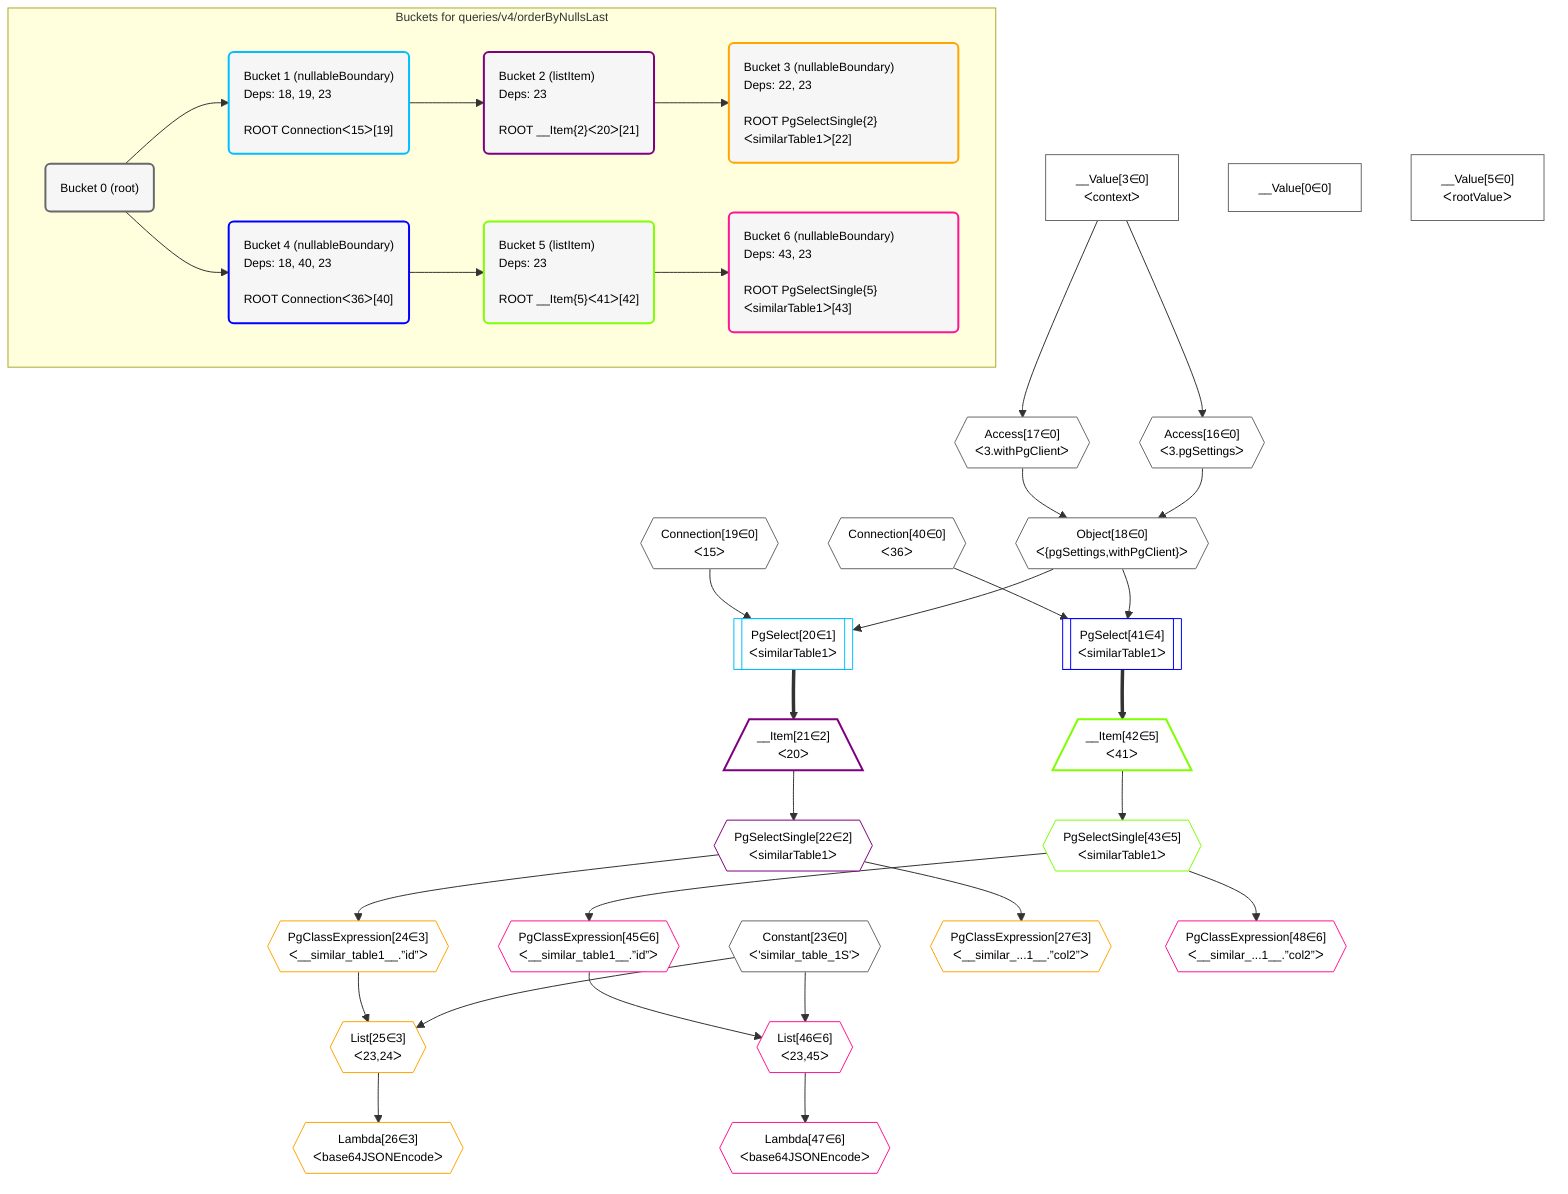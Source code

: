 %%{init: {'themeVariables': { 'fontSize': '12px'}}}%%
graph TD
    classDef path fill:#eee,stroke:#000,color:#000
    classDef plan fill:#fff,stroke-width:1px,color:#000
    classDef itemplan fill:#fff,stroke-width:2px,color:#000
    classDef unbatchedplan fill:#dff,stroke-width:1px,color:#000
    classDef sideeffectplan fill:#fcc,stroke-width:2px,color:#000
    classDef bucket fill:#f6f6f6,color:#000,stroke-width:2px,text-align:left


    %% plan dependencies
    Object18{{"Object[18∈0]<br />ᐸ{pgSettings,withPgClient}ᐳ"}}:::plan
    Access16{{"Access[16∈0]<br />ᐸ3.pgSettingsᐳ"}}:::plan
    Access17{{"Access[17∈0]<br />ᐸ3.withPgClientᐳ"}}:::plan
    Access16 & Access17 --> Object18
    __Value3["__Value[3∈0]<br />ᐸcontextᐳ"]:::plan
    __Value3 --> Access16
    __Value3 --> Access17
    __Value0["__Value[0∈0]"]:::plan
    __Value5["__Value[5∈0]<br />ᐸrootValueᐳ"]:::plan
    Connection19{{"Connection[19∈0]<br />ᐸ15ᐳ"}}:::plan
    Constant23{{"Constant[23∈0]<br />ᐸ'similar_table_1S'ᐳ"}}:::plan
    Connection40{{"Connection[40∈0]<br />ᐸ36ᐳ"}}:::plan
    PgSelect41[["PgSelect[41∈4]<br />ᐸsimilarTable1ᐳ"]]:::plan
    Object18 & Connection40 --> PgSelect41
    PgSelect20[["PgSelect[20∈1]<br />ᐸsimilarTable1ᐳ"]]:::plan
    Object18 & Connection19 --> PgSelect20
    __Item21[/"__Item[21∈2]<br />ᐸ20ᐳ"\]:::itemplan
    PgSelect20 ==> __Item21
    PgSelectSingle22{{"PgSelectSingle[22∈2]<br />ᐸsimilarTable1ᐳ"}}:::plan
    __Item21 --> PgSelectSingle22
    __Item42[/"__Item[42∈5]<br />ᐸ41ᐳ"\]:::itemplan
    PgSelect41 ==> __Item42
    PgSelectSingle43{{"PgSelectSingle[43∈5]<br />ᐸsimilarTable1ᐳ"}}:::plan
    __Item42 --> PgSelectSingle43
    List25{{"List[25∈3]<br />ᐸ23,24ᐳ"}}:::plan
    PgClassExpression24{{"PgClassExpression[24∈3]<br />ᐸ__similar_table1__.”id”ᐳ"}}:::plan
    Constant23 & PgClassExpression24 --> List25
    List46{{"List[46∈6]<br />ᐸ23,45ᐳ"}}:::plan
    PgClassExpression45{{"PgClassExpression[45∈6]<br />ᐸ__similar_table1__.”id”ᐳ"}}:::plan
    Constant23 & PgClassExpression45 --> List46
    PgSelectSingle22 --> PgClassExpression24
    Lambda26{{"Lambda[26∈3]<br />ᐸbase64JSONEncodeᐳ"}}:::plan
    List25 --> Lambda26
    PgClassExpression27{{"PgClassExpression[27∈3]<br />ᐸ__similar_...1__.”col2”ᐳ"}}:::plan
    PgSelectSingle22 --> PgClassExpression27
    PgSelectSingle43 --> PgClassExpression45
    Lambda47{{"Lambda[47∈6]<br />ᐸbase64JSONEncodeᐳ"}}:::plan
    List46 --> Lambda47
    PgClassExpression48{{"PgClassExpression[48∈6]<br />ᐸ__similar_...1__.”col2”ᐳ"}}:::plan
    PgSelectSingle43 --> PgClassExpression48

    %% define steps

    subgraph "Buckets for queries/v4/orderByNullsLast"
    Bucket0("Bucket 0 (root)"):::bucket
    classDef bucket0 stroke:#696969
    class Bucket0,__Value0,__Value3,__Value5,Access16,Access17,Object18,Connection19,Constant23,Connection40 bucket0
    Bucket1("Bucket 1 (nullableBoundary)<br />Deps: 18, 19, 23<br /><br />ROOT Connectionᐸ15ᐳ[19]"):::bucket
    classDef bucket1 stroke:#00bfff
    class Bucket1,PgSelect20 bucket1
    Bucket2("Bucket 2 (listItem)<br />Deps: 23<br /><br />ROOT __Item{2}ᐸ20ᐳ[21]"):::bucket
    classDef bucket2 stroke:#7f007f
    class Bucket2,__Item21,PgSelectSingle22 bucket2
    Bucket3("Bucket 3 (nullableBoundary)<br />Deps: 22, 23<br /><br />ROOT PgSelectSingle{2}ᐸsimilarTable1ᐳ[22]"):::bucket
    classDef bucket3 stroke:#ffa500
    class Bucket3,PgClassExpression24,List25,Lambda26,PgClassExpression27 bucket3
    Bucket4("Bucket 4 (nullableBoundary)<br />Deps: 18, 40, 23<br /><br />ROOT Connectionᐸ36ᐳ[40]"):::bucket
    classDef bucket4 stroke:#0000ff
    class Bucket4,PgSelect41 bucket4
    Bucket5("Bucket 5 (listItem)<br />Deps: 23<br /><br />ROOT __Item{5}ᐸ41ᐳ[42]"):::bucket
    classDef bucket5 stroke:#7fff00
    class Bucket5,__Item42,PgSelectSingle43 bucket5
    Bucket6("Bucket 6 (nullableBoundary)<br />Deps: 43, 23<br /><br />ROOT PgSelectSingle{5}ᐸsimilarTable1ᐳ[43]"):::bucket
    classDef bucket6 stroke:#ff1493
    class Bucket6,PgClassExpression45,List46,Lambda47,PgClassExpression48 bucket6
    Bucket0 --> Bucket1 & Bucket4
    Bucket1 --> Bucket2
    Bucket2 --> Bucket3
    Bucket4 --> Bucket5
    Bucket5 --> Bucket6
    end